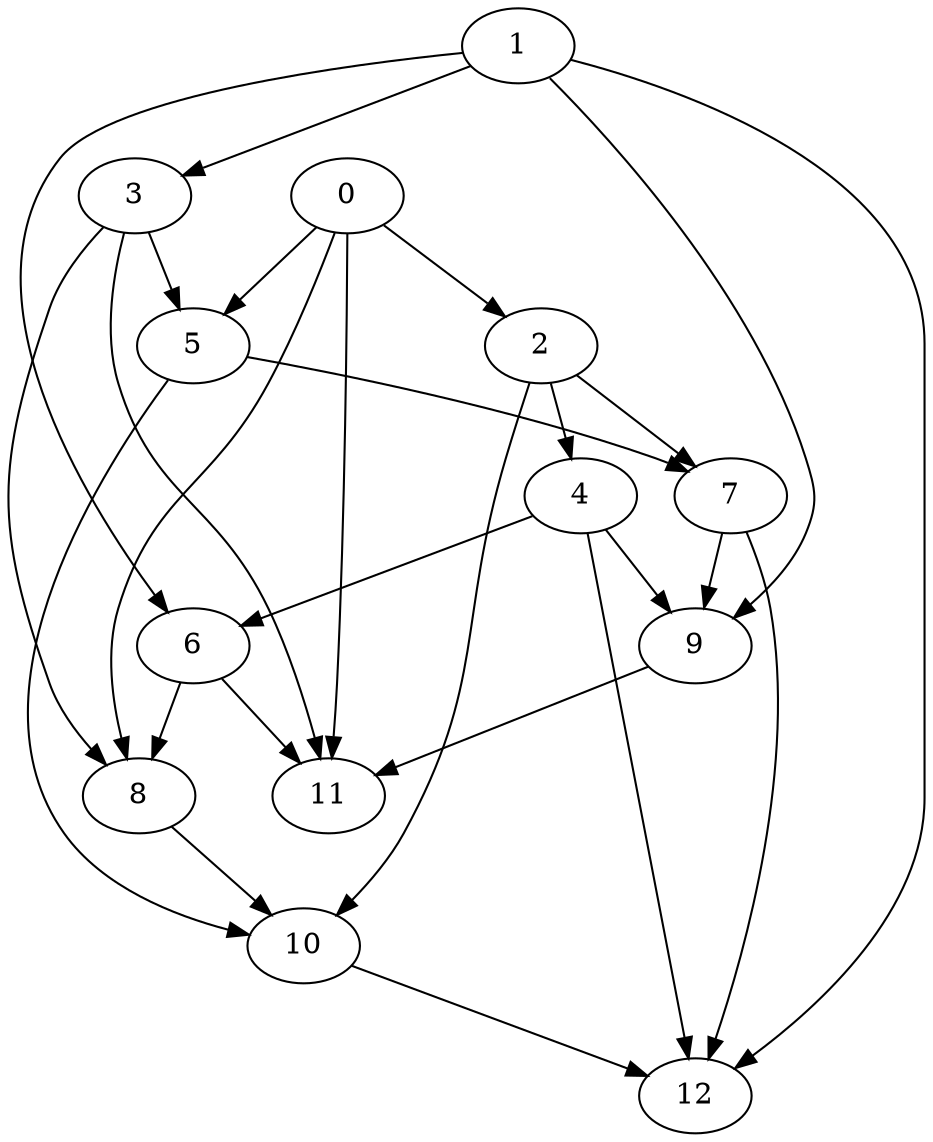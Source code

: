 digraph G {
0
1
2
3
4
5
6
7
8
9
10
11
12
0 -> 2;
0 -> 5;
0 -> 8;
0 -> 11;
1 -> 3;
1 -> 6;
1 -> 9;
1 -> 12;
2 -> 4;
2 -> 7;
2 -> 10;
3 -> 5;
3 -> 8;
3 -> 11;
4 -> 6;
4 -> 9;
4 -> 12;
5 -> 7;
5 -> 10;
6 -> 8;
6 -> 11;
7 -> 9;
7 -> 12;
8 -> 10;
9 -> 11;
10 -> 12;
}